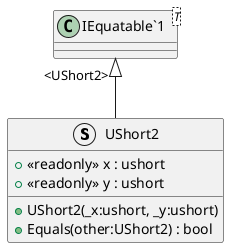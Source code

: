 @startuml
struct UShort2 {
    + <<readonly>> x : ushort
    + <<readonly>> y : ushort
    + UShort2(_x:ushort, _y:ushort)
    + Equals(other:UShort2) : bool
}
class "IEquatable`1"<T> {
}
"IEquatable`1" "<UShort2>" <|-- UShort2
@enduml
